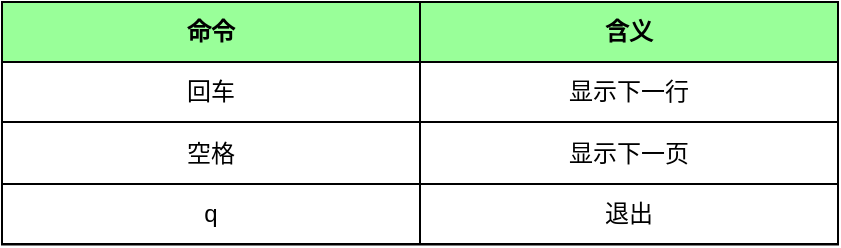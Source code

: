 <mxfile version="21.6.8" type="github">
  <diagram name="第 1 页" id="qjcr4zjGkyuD1WgFnIwu">
    <mxGraphModel dx="880" dy="438" grid="0" gridSize="10" guides="1" tooltips="1" connect="1" arrows="1" fold="1" page="1" pageScale="1" pageWidth="827" pageHeight="1169" math="0" shadow="0">
      <root>
        <mxCell id="0" />
        <mxCell id="1" parent="0" />
        <mxCell id="WDR-KjkpsniXD8TAlGZS-15" value="" style="childLayout=tableLayout;recursiveResize=0;shadow=0;fillColor=none;" vertex="1" parent="1">
          <mxGeometry x="208" y="224" width="418" height="121.25" as="geometry" />
        </mxCell>
        <mxCell id="WDR-KjkpsniXD8TAlGZS-16" value="" style="shape=tableRow;horizontal=0;startSize=0;swimlaneHead=0;swimlaneBody=0;top=0;left=0;bottom=0;right=0;dropTarget=0;collapsible=0;recursiveResize=0;expand=0;fontStyle=0;fillColor=none;strokeColor=inherit;" vertex="1" parent="WDR-KjkpsniXD8TAlGZS-15">
          <mxGeometry width="418" height="30" as="geometry" />
        </mxCell>
        <mxCell id="WDR-KjkpsniXD8TAlGZS-17" value="命令" style="connectable=0;recursiveResize=0;strokeColor=inherit;fillColor=#99FF99;align=center;whiteSpace=wrap;html=1;fontStyle=1" vertex="1" parent="WDR-KjkpsniXD8TAlGZS-16">
          <mxGeometry width="209" height="30" as="geometry">
            <mxRectangle width="209" height="30" as="alternateBounds" />
          </mxGeometry>
        </mxCell>
        <mxCell id="WDR-KjkpsniXD8TAlGZS-18" value="含义" style="connectable=0;recursiveResize=0;strokeColor=inherit;fillColor=#99FF99;align=center;whiteSpace=wrap;html=1;fontStyle=1" vertex="1" parent="WDR-KjkpsniXD8TAlGZS-16">
          <mxGeometry x="209" width="209" height="30" as="geometry">
            <mxRectangle width="209" height="30" as="alternateBounds" />
          </mxGeometry>
        </mxCell>
        <mxCell id="WDR-KjkpsniXD8TAlGZS-20" style="shape=tableRow;horizontal=0;startSize=0;swimlaneHead=0;swimlaneBody=0;top=0;left=0;bottom=0;right=0;dropTarget=0;collapsible=0;recursiveResize=0;expand=0;fontStyle=0;fillColor=none;strokeColor=inherit;" vertex="1" parent="WDR-KjkpsniXD8TAlGZS-15">
          <mxGeometry y="30" width="418" height="30" as="geometry" />
        </mxCell>
        <mxCell id="WDR-KjkpsniXD8TAlGZS-21" value="回车" style="connectable=0;recursiveResize=0;strokeColor=inherit;fillColor=none;align=center;whiteSpace=wrap;html=1;" vertex="1" parent="WDR-KjkpsniXD8TAlGZS-20">
          <mxGeometry width="209" height="30" as="geometry">
            <mxRectangle width="209" height="30" as="alternateBounds" />
          </mxGeometry>
        </mxCell>
        <mxCell id="WDR-KjkpsniXD8TAlGZS-22" value="显示下一行" style="connectable=0;recursiveResize=0;strokeColor=inherit;fillColor=none;align=center;whiteSpace=wrap;html=1;" vertex="1" parent="WDR-KjkpsniXD8TAlGZS-20">
          <mxGeometry x="209" width="209" height="30" as="geometry">
            <mxRectangle width="209" height="30" as="alternateBounds" />
          </mxGeometry>
        </mxCell>
        <mxCell id="WDR-KjkpsniXD8TAlGZS-28" style="shape=tableRow;horizontal=0;startSize=0;swimlaneHead=0;swimlaneBody=0;top=0;left=0;bottom=0;right=0;dropTarget=0;collapsible=0;recursiveResize=0;expand=0;fontStyle=0;fillColor=none;strokeColor=inherit;" vertex="1" parent="WDR-KjkpsniXD8TAlGZS-15">
          <mxGeometry y="60" width="418" height="31" as="geometry" />
        </mxCell>
        <mxCell id="WDR-KjkpsniXD8TAlGZS-29" value="空格" style="connectable=0;recursiveResize=0;strokeColor=inherit;fillColor=none;align=center;whiteSpace=wrap;html=1;" vertex="1" parent="WDR-KjkpsniXD8TAlGZS-28">
          <mxGeometry width="209" height="31" as="geometry">
            <mxRectangle width="209" height="31" as="alternateBounds" />
          </mxGeometry>
        </mxCell>
        <mxCell id="WDR-KjkpsniXD8TAlGZS-30" value="显示下一页" style="connectable=0;recursiveResize=0;strokeColor=inherit;fillColor=none;align=center;whiteSpace=wrap;html=1;" vertex="1" parent="WDR-KjkpsniXD8TAlGZS-28">
          <mxGeometry x="209" width="209" height="31" as="geometry">
            <mxRectangle width="209" height="31" as="alternateBounds" />
          </mxGeometry>
        </mxCell>
        <mxCell id="WDR-KjkpsniXD8TAlGZS-24" style="shape=tableRow;horizontal=0;startSize=0;swimlaneHead=0;swimlaneBody=0;top=0;left=0;bottom=0;right=0;dropTarget=0;collapsible=0;recursiveResize=0;expand=0;fontStyle=0;fillColor=none;strokeColor=inherit;" vertex="1" parent="WDR-KjkpsniXD8TAlGZS-15">
          <mxGeometry y="91" width="418" height="30" as="geometry" />
        </mxCell>
        <mxCell id="WDR-KjkpsniXD8TAlGZS-25" value="q" style="connectable=0;recursiveResize=0;strokeColor=inherit;fillColor=none;align=center;whiteSpace=wrap;html=1;" vertex="1" parent="WDR-KjkpsniXD8TAlGZS-24">
          <mxGeometry width="209" height="30" as="geometry">
            <mxRectangle width="209" height="30" as="alternateBounds" />
          </mxGeometry>
        </mxCell>
        <mxCell id="WDR-KjkpsniXD8TAlGZS-26" value="退出" style="connectable=0;recursiveResize=0;strokeColor=inherit;fillColor=none;align=center;whiteSpace=wrap;html=1;" vertex="1" parent="WDR-KjkpsniXD8TAlGZS-24">
          <mxGeometry x="209" width="209" height="30" as="geometry">
            <mxRectangle width="209" height="30" as="alternateBounds" />
          </mxGeometry>
        </mxCell>
      </root>
    </mxGraphModel>
  </diagram>
</mxfile>

